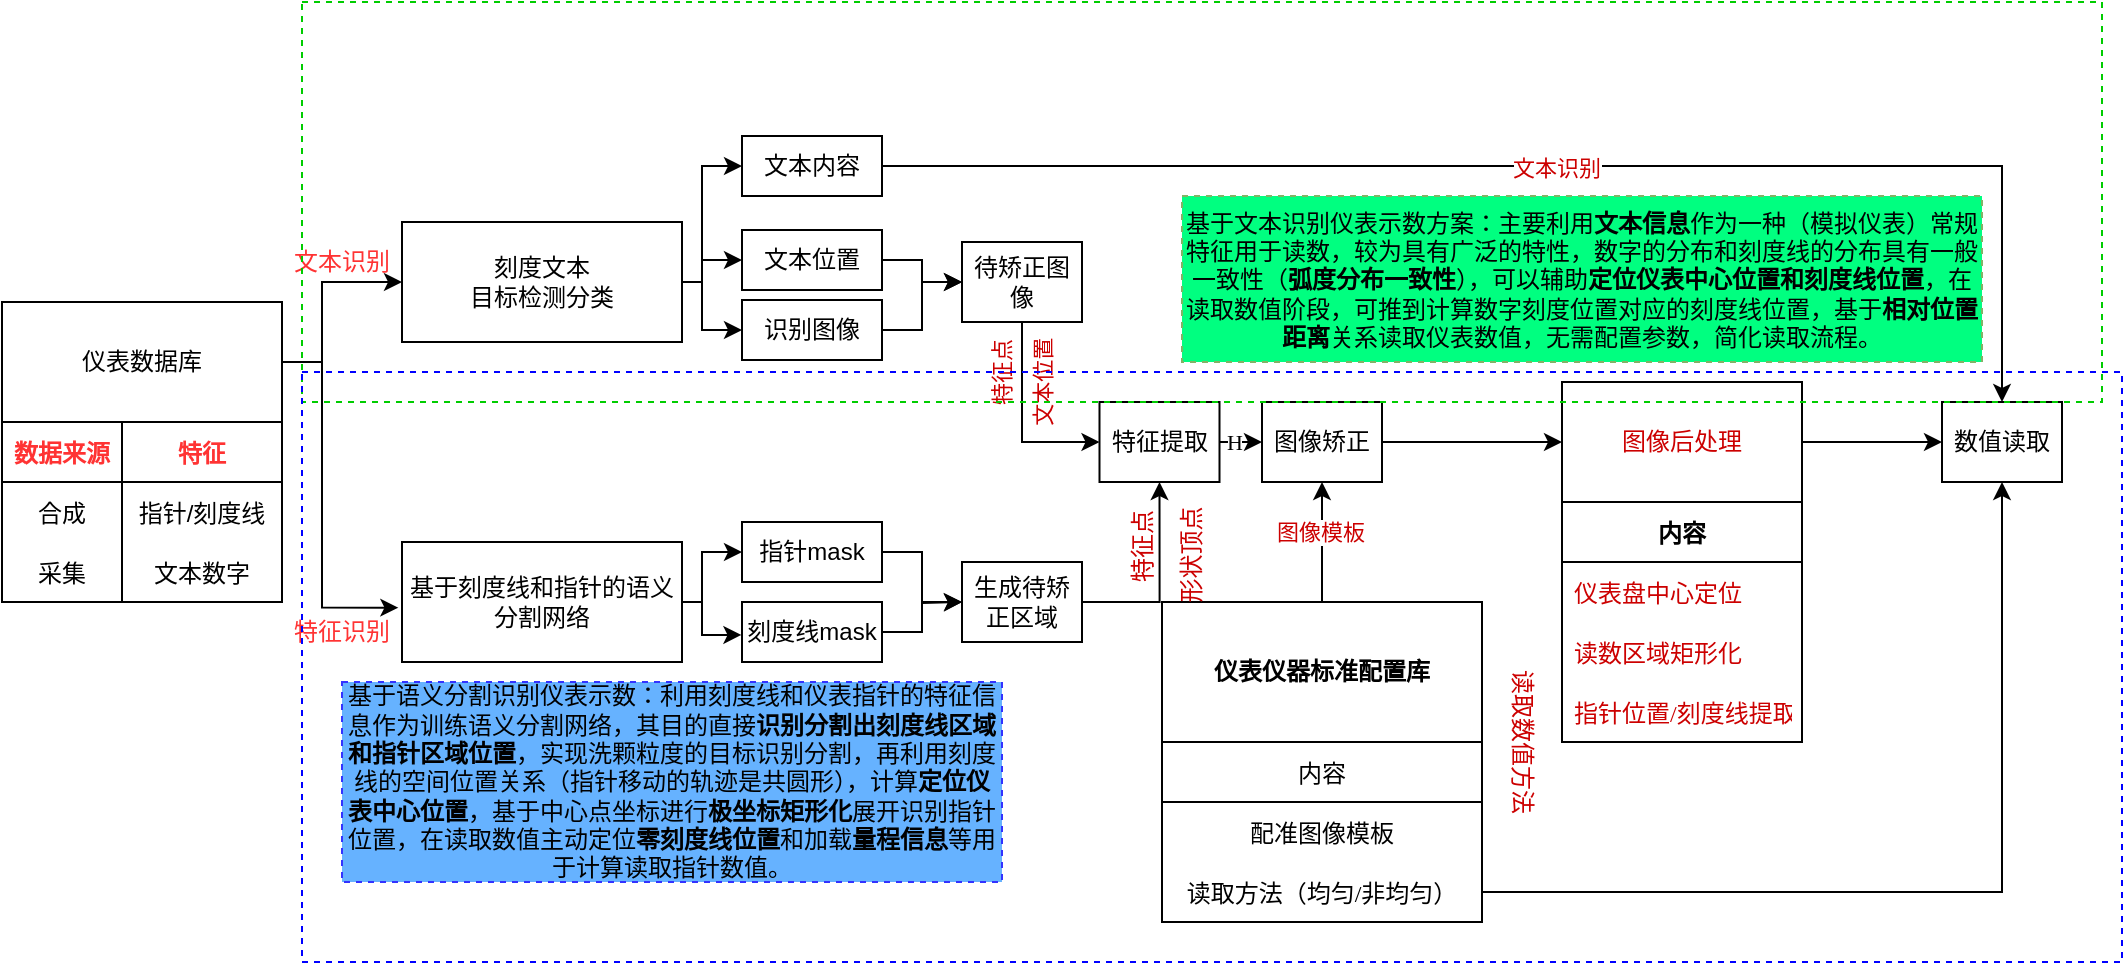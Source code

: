 <mxfile version="15.5.4" type="github">
  <diagram name="Page-1" id="74e2e168-ea6b-b213-b513-2b3c1d86103e">
    <mxGraphModel dx="1117" dy="1024" grid="0" gridSize="10" guides="0" tooltips="1" connect="0" arrows="0" fold="1" page="0" pageScale="1" pageWidth="1100" pageHeight="850" background="none" math="0" shadow="0">
      <root>
        <mxCell id="0" />
        <mxCell id="1" parent="0" />
        <mxCell id="pxwzik7FVnxecyrCKVpQ-69" style="edgeStyle=orthogonalEdgeStyle;rounded=0;orthogonalLoop=1;jettySize=auto;html=1;entryX=0;entryY=0.5;entryDx=0;entryDy=0;fontFamily=Times New Roman;fontColor=#FF3333;" edge="1" parent="1" source="pxwzik7FVnxecyrCKVpQ-1" target="pxwzik7FVnxecyrCKVpQ-7">
          <mxGeometry relative="1" as="geometry">
            <Array as="points">
              <mxPoint x="190" y="150" />
              <mxPoint x="190" y="110" />
            </Array>
          </mxGeometry>
        </mxCell>
        <mxCell id="pxwzik7FVnxecyrCKVpQ-70" style="edgeStyle=orthogonalEdgeStyle;rounded=0;orthogonalLoop=1;jettySize=auto;html=1;exitX=1;exitY=0.5;exitDx=0;exitDy=0;entryX=-0.013;entryY=0.547;entryDx=0;entryDy=0;entryPerimeter=0;fontFamily=Times New Roman;fontColor=#FF3333;" edge="1" parent="1" source="pxwzik7FVnxecyrCKVpQ-1" target="pxwzik7FVnxecyrCKVpQ-8">
          <mxGeometry relative="1" as="geometry">
            <Array as="points">
              <mxPoint x="190" y="150" />
              <mxPoint x="190" y="273" />
            </Array>
          </mxGeometry>
        </mxCell>
        <mxCell id="pxwzik7FVnxecyrCKVpQ-1" value="仪表数据库" style="rounded=0;whiteSpace=wrap;html=1;" vertex="1" parent="1">
          <mxGeometry x="30" y="120" width="140" height="60" as="geometry" />
        </mxCell>
        <mxCell id="pxwzik7FVnxecyrCKVpQ-56" style="edgeStyle=orthogonalEdgeStyle;rounded=0;orthogonalLoop=1;jettySize=auto;html=1;exitX=1;exitY=0.5;exitDx=0;exitDy=0;entryX=0;entryY=0.5;entryDx=0;entryDy=0;fontFamily=Times New Roman;fontColor=#FF3333;" edge="1" parent="1" source="pxwzik7FVnxecyrCKVpQ-7" target="pxwzik7FVnxecyrCKVpQ-53">
          <mxGeometry relative="1" as="geometry">
            <Array as="points">
              <mxPoint x="380" y="110" />
              <mxPoint x="380" y="52" />
            </Array>
          </mxGeometry>
        </mxCell>
        <mxCell id="pxwzik7FVnxecyrCKVpQ-57" style="edgeStyle=orthogonalEdgeStyle;rounded=0;orthogonalLoop=1;jettySize=auto;html=1;exitX=1;exitY=0.25;exitDx=0;exitDy=0;entryX=0;entryY=0.5;entryDx=0;entryDy=0;fontFamily=Times New Roman;fontColor=#FF3333;" edge="1" parent="1" source="pxwzik7FVnxecyrCKVpQ-7" target="pxwzik7FVnxecyrCKVpQ-49">
          <mxGeometry relative="1" as="geometry">
            <Array as="points">
              <mxPoint x="370" y="110" />
              <mxPoint x="380" y="110" />
              <mxPoint x="380" y="99" />
            </Array>
          </mxGeometry>
        </mxCell>
        <mxCell id="pxwzik7FVnxecyrCKVpQ-89" style="edgeStyle=orthogonalEdgeStyle;rounded=0;orthogonalLoop=1;jettySize=auto;html=1;exitX=1;exitY=0.5;exitDx=0;exitDy=0;entryX=0;entryY=0.5;entryDx=0;entryDy=0;fontFamily=Times New Roman;fontColor=#CC0000;" edge="1" parent="1" source="pxwzik7FVnxecyrCKVpQ-7" target="pxwzik7FVnxecyrCKVpQ-87">
          <mxGeometry relative="1" as="geometry">
            <Array as="points">
              <mxPoint x="380" y="110" />
              <mxPoint x="380" y="134" />
            </Array>
          </mxGeometry>
        </mxCell>
        <mxCell id="pxwzik7FVnxecyrCKVpQ-7" value="刻度文本&lt;br&gt;目标检测分类" style="rounded=0;whiteSpace=wrap;html=1;" vertex="1" parent="1">
          <mxGeometry x="230" y="80" width="140" height="60" as="geometry" />
        </mxCell>
        <mxCell id="pxwzik7FVnxecyrCKVpQ-59" style="edgeStyle=orthogonalEdgeStyle;rounded=0;orthogonalLoop=1;jettySize=auto;html=1;exitX=1;exitY=0.5;exitDx=0;exitDy=0;entryX=0;entryY=0.5;entryDx=0;entryDy=0;fontFamily=Times New Roman;fontColor=#FF3333;" edge="1" parent="1" source="pxwzik7FVnxecyrCKVpQ-8" target="pxwzik7FVnxecyrCKVpQ-54">
          <mxGeometry relative="1" as="geometry">
            <Array as="points">
              <mxPoint x="380" y="270" />
              <mxPoint x="380" y="245" />
            </Array>
          </mxGeometry>
        </mxCell>
        <mxCell id="pxwzik7FVnxecyrCKVpQ-60" style="edgeStyle=orthogonalEdgeStyle;rounded=0;orthogonalLoop=1;jettySize=auto;html=1;exitX=1;exitY=0.5;exitDx=0;exitDy=0;entryX=-0.004;entryY=0.549;entryDx=0;entryDy=0;entryPerimeter=0;fontFamily=Times New Roman;fontColor=#FF3333;" edge="1" parent="1" source="pxwzik7FVnxecyrCKVpQ-8" target="pxwzik7FVnxecyrCKVpQ-55">
          <mxGeometry relative="1" as="geometry">
            <Array as="points">
              <mxPoint x="380" y="270" />
              <mxPoint x="380" y="287" />
            </Array>
          </mxGeometry>
        </mxCell>
        <mxCell id="pxwzik7FVnxecyrCKVpQ-8" value="基于刻度线和指针的语义分割网络" style="rounded=0;whiteSpace=wrap;html=1;" vertex="1" parent="1">
          <mxGeometry x="230" y="240" width="140" height="60" as="geometry" />
        </mxCell>
        <mxCell id="pxwzik7FVnxecyrCKVpQ-79" style="edgeStyle=orthogonalEdgeStyle;rounded=0;orthogonalLoop=1;jettySize=auto;html=1;exitX=1;exitY=0.5;exitDx=0;exitDy=0;entryX=0;entryY=0.5;entryDx=0;entryDy=0;fontFamily=Times New Roman;fontColor=#000000;startArrow=none;" edge="1" parent="1" source="pxwzik7FVnxecyrCKVpQ-115" target="pxwzik7FVnxecyrCKVpQ-46">
          <mxGeometry relative="1" as="geometry" />
        </mxCell>
        <mxCell id="pxwzik7FVnxecyrCKVpQ-118" style="edgeStyle=orthogonalEdgeStyle;rounded=0;orthogonalLoop=1;jettySize=auto;html=1;exitX=1;exitY=0.5;exitDx=0;exitDy=0;entryX=0;entryY=0.5;entryDx=0;entryDy=0;fontFamily=Times New Roman;fontColor=#CC0000;" edge="1" parent="1" source="pxwzik7FVnxecyrCKVpQ-19" target="pxwzik7FVnxecyrCKVpQ-115">
          <mxGeometry relative="1" as="geometry" />
        </mxCell>
        <mxCell id="pxwzik7FVnxecyrCKVpQ-19" value="图像矫正" style="rounded=0;whiteSpace=wrap;html=1;align=center;" vertex="1" parent="1">
          <mxGeometry x="660" y="170" width="60" height="40" as="geometry" />
        </mxCell>
        <mxCell id="pxwzik7FVnxecyrCKVpQ-21" value="特征" style="swimlane;fontStyle=1;childLayout=stackLayout;horizontal=1;startSize=30;horizontalStack=0;resizeParent=1;resizeParentMax=0;resizeLast=0;collapsible=1;marginBottom=0;fontColor=#FF3333;" vertex="1" parent="1">
          <mxGeometry x="90" y="180" width="80" height="90" as="geometry">
            <mxRectangle x="30" y="170" width="60" height="30" as="alternateBounds" />
          </mxGeometry>
        </mxCell>
        <mxCell id="pxwzik7FVnxecyrCKVpQ-22" value="指针/刻度线" style="text;strokeColor=none;fillColor=none;align=center;verticalAlign=middle;spacingLeft=4;spacingRight=4;overflow=hidden;points=[[0,0.5],[1,0.5]];portConstraint=eastwest;rotatable=0;" vertex="1" parent="pxwzik7FVnxecyrCKVpQ-21">
          <mxGeometry y="30" width="80" height="30" as="geometry" />
        </mxCell>
        <mxCell id="pxwzik7FVnxecyrCKVpQ-23" value="文本数字" style="text;strokeColor=none;fillColor=none;align=center;verticalAlign=middle;spacingLeft=4;spacingRight=4;overflow=hidden;points=[[0,0.5],[1,0.5]];portConstraint=eastwest;rotatable=0;" vertex="1" parent="pxwzik7FVnxecyrCKVpQ-21">
          <mxGeometry y="60" width="80" height="30" as="geometry" />
        </mxCell>
        <mxCell id="pxwzik7FVnxecyrCKVpQ-38" value="数据来源" style="swimlane;fontStyle=1;childLayout=stackLayout;horizontal=1;startSize=30;horizontalStack=0;resizeParent=1;resizeParentMax=0;resizeLast=0;collapsible=1;marginBottom=0;align=center;fontColor=#FF3333;" vertex="1" parent="1">
          <mxGeometry x="30" y="180" width="60" height="90" as="geometry" />
        </mxCell>
        <mxCell id="pxwzik7FVnxecyrCKVpQ-39" value="合成" style="text;strokeColor=none;fillColor=none;align=center;verticalAlign=middle;spacingLeft=4;spacingRight=4;overflow=hidden;points=[[0,0.5],[1,0.5]];portConstraint=eastwest;rotatable=0;" vertex="1" parent="pxwzik7FVnxecyrCKVpQ-38">
          <mxGeometry y="30" width="60" height="30" as="geometry" />
        </mxCell>
        <mxCell id="pxwzik7FVnxecyrCKVpQ-40" value="采集" style="text;strokeColor=none;fillColor=none;align=center;verticalAlign=middle;spacingLeft=4;spacingRight=4;overflow=hidden;points=[[0,0.5],[1,0.5]];portConstraint=eastwest;rotatable=0;" vertex="1" parent="pxwzik7FVnxecyrCKVpQ-38">
          <mxGeometry y="60" width="60" height="30" as="geometry" />
        </mxCell>
        <mxCell id="pxwzik7FVnxecyrCKVpQ-46" value="数值读取" style="rounded=0;whiteSpace=wrap;html=1;align=center;" vertex="1" parent="1">
          <mxGeometry x="1000" y="170" width="60" height="40" as="geometry" />
        </mxCell>
        <mxCell id="pxwzik7FVnxecyrCKVpQ-65" style="edgeStyle=orthogonalEdgeStyle;rounded=0;orthogonalLoop=1;jettySize=auto;html=1;exitX=1;exitY=0.5;exitDx=0;exitDy=0;entryX=0;entryY=0.5;entryDx=0;entryDy=0;fontFamily=Times New Roman;fontColor=#FF3333;" edge="1" parent="1" source="pxwzik7FVnxecyrCKVpQ-49" target="pxwzik7FVnxecyrCKVpQ-64">
          <mxGeometry relative="1" as="geometry" />
        </mxCell>
        <mxCell id="pxwzik7FVnxecyrCKVpQ-49" value="文本位置" style="rounded=0;whiteSpace=wrap;html=1;" vertex="1" parent="1">
          <mxGeometry x="400" y="84" width="70" height="30" as="geometry" />
        </mxCell>
        <mxCell id="pxwzik7FVnxecyrCKVpQ-51" style="edgeStyle=orthogonalEdgeStyle;rounded=0;orthogonalLoop=1;jettySize=auto;html=1;exitX=0.5;exitY=1;exitDx=0;exitDy=0;fontFamily=Times New Roman;fontColor=#FF3333;" edge="1" parent="1">
          <mxGeometry relative="1" as="geometry">
            <mxPoint x="435" y="67" as="sourcePoint" />
            <mxPoint x="435" y="67" as="targetPoint" />
          </mxGeometry>
        </mxCell>
        <mxCell id="pxwzik7FVnxecyrCKVpQ-91" style="edgeStyle=orthogonalEdgeStyle;rounded=0;orthogonalLoop=1;jettySize=auto;html=1;exitX=1;exitY=0.5;exitDx=0;exitDy=0;entryX=0.5;entryY=0;entryDx=0;entryDy=0;fontFamily=Times New Roman;fontColor=#CC0000;" edge="1" parent="1" source="pxwzik7FVnxecyrCKVpQ-53" target="pxwzik7FVnxecyrCKVpQ-46">
          <mxGeometry relative="1" as="geometry" />
        </mxCell>
        <mxCell id="pxwzik7FVnxecyrCKVpQ-92" value="文本识别" style="edgeLabel;html=1;align=center;verticalAlign=middle;resizable=0;points=[];fontFamily=Times New Roman;fontColor=#CC0000;" vertex="1" connectable="0" parent="pxwzik7FVnxecyrCKVpQ-91">
          <mxGeometry x="-0.007" y="-1" relative="1" as="geometry">
            <mxPoint as="offset" />
          </mxGeometry>
        </mxCell>
        <mxCell id="pxwzik7FVnxecyrCKVpQ-53" value="文本内容" style="rounded=0;whiteSpace=wrap;html=1;" vertex="1" parent="1">
          <mxGeometry x="400" y="37" width="70" height="30" as="geometry" />
        </mxCell>
        <mxCell id="pxwzik7FVnxecyrCKVpQ-94" style="edgeStyle=orthogonalEdgeStyle;rounded=0;orthogonalLoop=1;jettySize=auto;html=1;exitX=1;exitY=0.5;exitDx=0;exitDy=0;entryX=0;entryY=0.5;entryDx=0;entryDy=0;fontFamily=Times New Roman;fontColor=#CC0000;" edge="1" parent="1" source="pxwzik7FVnxecyrCKVpQ-54" target="pxwzik7FVnxecyrCKVpQ-93">
          <mxGeometry relative="1" as="geometry" />
        </mxCell>
        <mxCell id="pxwzik7FVnxecyrCKVpQ-54" value="指针mask" style="rounded=0;whiteSpace=wrap;html=1;" vertex="1" parent="1">
          <mxGeometry x="400" y="230" width="70" height="30" as="geometry" />
        </mxCell>
        <mxCell id="pxwzik7FVnxecyrCKVpQ-95" style="edgeStyle=orthogonalEdgeStyle;rounded=0;orthogonalLoop=1;jettySize=auto;html=1;exitX=1;exitY=0.5;exitDx=0;exitDy=0;fontFamily=Times New Roman;fontColor=#CC0000;" edge="1" parent="1" source="pxwzik7FVnxecyrCKVpQ-55">
          <mxGeometry relative="1" as="geometry">
            <mxPoint x="510" y="270" as="targetPoint" />
          </mxGeometry>
        </mxCell>
        <mxCell id="pxwzik7FVnxecyrCKVpQ-55" value="刻度线mask" style="rounded=0;whiteSpace=wrap;html=1;" vertex="1" parent="1">
          <mxGeometry x="400" y="270" width="70" height="30" as="geometry" />
        </mxCell>
        <mxCell id="pxwzik7FVnxecyrCKVpQ-100" value="" style="edgeStyle=orthogonalEdgeStyle;rounded=0;orthogonalLoop=1;jettySize=auto;html=1;exitX=0.5;exitY=1;exitDx=0;exitDy=0;entryX=0;entryY=0.5;entryDx=0;entryDy=0;fontFamily=Times New Roman;fontColor=#CC0000;" edge="1" parent="1" source="pxwzik7FVnxecyrCKVpQ-64" target="pxwzik7FVnxecyrCKVpQ-96">
          <mxGeometry x="-0.333" y="-20" relative="1" as="geometry">
            <mxPoint as="offset" />
          </mxGeometry>
        </mxCell>
        <mxCell id="pxwzik7FVnxecyrCKVpQ-64" value="待矫正图像" style="rounded=0;whiteSpace=wrap;html=1;align=center;" vertex="1" parent="1">
          <mxGeometry x="510" y="90" width="60" height="40" as="geometry" />
        </mxCell>
        <mxCell id="pxwzik7FVnxecyrCKVpQ-73" value="文本识别" style="text;html=1;strokeColor=none;fillColor=none;align=center;verticalAlign=middle;whiteSpace=wrap;rounded=0;fontFamily=Times New Roman;fontColor=#FF3333;" vertex="1" parent="1">
          <mxGeometry x="170" y="90" width="60" height="20" as="geometry" />
        </mxCell>
        <mxCell id="pxwzik7FVnxecyrCKVpQ-74" value="特征识别" style="text;html=1;strokeColor=none;fillColor=none;align=center;verticalAlign=middle;whiteSpace=wrap;rounded=0;fontFamily=Times New Roman;fontColor=#FF3333;" vertex="1" parent="1">
          <mxGeometry x="170" y="275" width="60" height="20" as="geometry" />
        </mxCell>
        <mxCell id="pxwzik7FVnxecyrCKVpQ-85" style="edgeStyle=orthogonalEdgeStyle;rounded=0;orthogonalLoop=1;jettySize=auto;html=1;exitX=0.5;exitY=0;exitDx=0;exitDy=0;entryX=0.5;entryY=1;entryDx=0;entryDy=0;fontFamily=Times New Roman;fontColor=#000000;" edge="1" parent="1" source="pxwzik7FVnxecyrCKVpQ-80" target="pxwzik7FVnxecyrCKVpQ-19">
          <mxGeometry relative="1" as="geometry" />
        </mxCell>
        <mxCell id="pxwzik7FVnxecyrCKVpQ-86" value="图像模板" style="edgeLabel;html=1;align=center;verticalAlign=middle;resizable=0;points=[];fontFamily=Times New Roman;fontColor=#CC0000;" vertex="1" connectable="0" parent="pxwzik7FVnxecyrCKVpQ-85">
          <mxGeometry x="0.184" y="1" relative="1" as="geometry">
            <mxPoint as="offset" />
          </mxGeometry>
        </mxCell>
        <mxCell id="pxwzik7FVnxecyrCKVpQ-80" value="仪表仪器标准配置库" style="rounded=0;whiteSpace=wrap;html=1;fontFamily=Times New Roman;fontColor=#000000;align=center;fontStyle=1" vertex="1" parent="1">
          <mxGeometry x="610" y="270" width="160" height="70" as="geometry" />
        </mxCell>
        <mxCell id="pxwzik7FVnxecyrCKVpQ-81" value="内容" style="swimlane;fontStyle=0;childLayout=stackLayout;horizontal=1;startSize=30;horizontalStack=0;resizeParent=1;resizeParentMax=0;resizeLast=0;collapsible=1;marginBottom=0;fontFamily=Times New Roman;fontColor=#000000;align=center;" vertex="1" parent="1">
          <mxGeometry x="610" y="340" width="160" height="90" as="geometry" />
        </mxCell>
        <mxCell id="pxwzik7FVnxecyrCKVpQ-82" value="配准图像模板" style="text;strokeColor=none;fillColor=none;align=center;verticalAlign=middle;spacingLeft=4;spacingRight=4;overflow=hidden;points=[[0,0.5],[1,0.5]];portConstraint=eastwest;rotatable=0;fontFamily=Times New Roman;fontColor=#000000;" vertex="1" parent="pxwzik7FVnxecyrCKVpQ-81">
          <mxGeometry y="30" width="160" height="30" as="geometry" />
        </mxCell>
        <mxCell id="pxwzik7FVnxecyrCKVpQ-83" value="读取方法（均匀/非均匀）" style="text;strokeColor=none;fillColor=none;align=center;verticalAlign=middle;spacingLeft=4;spacingRight=4;overflow=hidden;points=[[0,0.5],[1,0.5]];portConstraint=eastwest;rotatable=0;fontFamily=Times New Roman;fontColor=#000000;" vertex="1" parent="pxwzik7FVnxecyrCKVpQ-81">
          <mxGeometry y="60" width="160" height="30" as="geometry" />
        </mxCell>
        <mxCell id="pxwzik7FVnxecyrCKVpQ-109" style="edgeStyle=orthogonalEdgeStyle;rounded=0;orthogonalLoop=1;jettySize=auto;html=1;exitX=1;exitY=0.5;exitDx=0;exitDy=0;entryX=0;entryY=0.5;entryDx=0;entryDy=0;fontFamily=Times New Roman;fontColor=#CC0000;" edge="1" parent="1" source="pxwzik7FVnxecyrCKVpQ-87" target="pxwzik7FVnxecyrCKVpQ-64">
          <mxGeometry relative="1" as="geometry" />
        </mxCell>
        <mxCell id="pxwzik7FVnxecyrCKVpQ-87" value="识别图像" style="rounded=0;whiteSpace=wrap;html=1;" vertex="1" parent="1">
          <mxGeometry x="400" y="119" width="70" height="30" as="geometry" />
        </mxCell>
        <mxCell id="pxwzik7FVnxecyrCKVpQ-99" style="edgeStyle=orthogonalEdgeStyle;rounded=0;orthogonalLoop=1;jettySize=auto;html=1;exitX=1;exitY=0.5;exitDx=0;exitDy=0;entryX=0.5;entryY=1;entryDx=0;entryDy=0;fontFamily=Times New Roman;fontColor=#CC0000;" edge="1" parent="1" source="pxwzik7FVnxecyrCKVpQ-93" target="pxwzik7FVnxecyrCKVpQ-96">
          <mxGeometry relative="1" as="geometry" />
        </mxCell>
        <mxCell id="pxwzik7FVnxecyrCKVpQ-93" value="生成待矫正区域" style="rounded=0;whiteSpace=wrap;html=1;align=center;" vertex="1" parent="1">
          <mxGeometry x="510" y="250" width="60" height="40" as="geometry" />
        </mxCell>
        <mxCell id="pxwzik7FVnxecyrCKVpQ-110" style="edgeStyle=orthogonalEdgeStyle;rounded=0;orthogonalLoop=1;jettySize=auto;html=1;exitX=1;exitY=0.5;exitDx=0;exitDy=0;entryX=0;entryY=0.5;entryDx=0;entryDy=0;fontFamily=Times New Roman;fontColor=#CC0000;" edge="1" parent="1" source="pxwzik7FVnxecyrCKVpQ-96" target="pxwzik7FVnxecyrCKVpQ-19">
          <mxGeometry relative="1" as="geometry" />
        </mxCell>
        <mxCell id="pxwzik7FVnxecyrCKVpQ-131" value="H" style="edgeLabel;html=1;align=center;verticalAlign=middle;resizable=0;points=[];fontFamily=Times New Roman;fontColor=#000000;" vertex="1" connectable="0" parent="pxwzik7FVnxecyrCKVpQ-110">
          <mxGeometry x="-0.348" relative="1" as="geometry">
            <mxPoint as="offset" />
          </mxGeometry>
        </mxCell>
        <mxCell id="pxwzik7FVnxecyrCKVpQ-96" value="特征提取" style="rounded=0;whiteSpace=wrap;html=1;align=center;" vertex="1" parent="1">
          <mxGeometry x="578.75" y="170" width="60" height="40" as="geometry" />
        </mxCell>
        <mxCell id="pxwzik7FVnxecyrCKVpQ-102" value="特征点" style="text;html=1;strokeColor=none;fillColor=none;align=center;verticalAlign=middle;whiteSpace=wrap;rounded=0;fontFamily=Times New Roman;fontColor=#CC0000;rotation=-90;" vertex="1" parent="1">
          <mxGeometry x="578.75" y="230" width="42.5" height="25" as="geometry" />
        </mxCell>
        <mxCell id="pxwzik7FVnxecyrCKVpQ-103" value="形状顶点" style="text;html=1;strokeColor=none;fillColor=none;align=center;verticalAlign=middle;whiteSpace=wrap;rounded=0;fontFamily=Times New Roman;fontColor=#CC0000;rotation=-90;" vertex="1" parent="1">
          <mxGeometry x="600" y="233.75" width="50" height="25" as="geometry" />
        </mxCell>
        <mxCell id="pxwzik7FVnxecyrCKVpQ-106" value="&lt;span style=&quot;font-size: 11px ; background-color: rgb(255 , 255 , 255)&quot;&gt;文本位置&lt;/span&gt;" style="text;html=1;strokeColor=none;fillColor=none;align=center;verticalAlign=middle;whiteSpace=wrap;rounded=0;fontFamily=Times New Roman;fontColor=#CC0000;rotation=-90;" vertex="1" parent="1">
          <mxGeometry x="521" y="150" width="58.75" height="20" as="geometry" />
        </mxCell>
        <mxCell id="pxwzik7FVnxecyrCKVpQ-104" value="&lt;span style=&quot;font-size: 11px ; background-color: rgb(255 , 255 , 255)&quot;&gt;特征点&lt;/span&gt;" style="text;html=1;strokeColor=none;fillColor=none;align=center;verticalAlign=middle;whiteSpace=wrap;rounded=0;fontFamily=Times New Roman;fontColor=#CC0000;rotation=-90;" vertex="1" parent="1">
          <mxGeometry x="510" y="145" width="40" height="20" as="geometry" />
        </mxCell>
        <mxCell id="pxwzik7FVnxecyrCKVpQ-111" style="edgeStyle=orthogonalEdgeStyle;rounded=0;orthogonalLoop=1;jettySize=auto;html=1;exitX=1;exitY=0.5;exitDx=0;exitDy=0;entryX=0.5;entryY=1;entryDx=0;entryDy=0;fontFamily=Times New Roman;fontColor=#CC0000;" edge="1" parent="1" source="pxwzik7FVnxecyrCKVpQ-83" target="pxwzik7FVnxecyrCKVpQ-46">
          <mxGeometry relative="1" as="geometry" />
        </mxCell>
        <mxCell id="pxwzik7FVnxecyrCKVpQ-113" value="读取数值方法" style="text;html=1;strokeColor=none;fillColor=none;align=center;verticalAlign=middle;whiteSpace=wrap;rounded=0;fontFamily=Times New Roman;fontColor=#CC0000;rotation=90;" vertex="1" parent="1">
          <mxGeometry x="730" y="330" width="120" height="20" as="geometry" />
        </mxCell>
        <mxCell id="pxwzik7FVnxecyrCKVpQ-115" value="图像后处理" style="rounded=0;whiteSpace=wrap;html=1;fontFamily=Times New Roman;fontColor=#CC0000;align=center;" vertex="1" parent="1">
          <mxGeometry x="810" y="160" width="120" height="60" as="geometry" />
        </mxCell>
        <mxCell id="pxwzik7FVnxecyrCKVpQ-119" value="内容" style="swimlane;fontStyle=1;childLayout=stackLayout;horizontal=1;startSize=30;horizontalStack=0;resizeParent=1;resizeParentMax=0;resizeLast=0;collapsible=1;marginBottom=0;fontFamily=Times New Roman;fontColor=#000000;align=center;" vertex="1" parent="1">
          <mxGeometry x="810" y="220" width="120" height="120" as="geometry" />
        </mxCell>
        <mxCell id="pxwzik7FVnxecyrCKVpQ-120" value="仪表盘中心定位" style="text;strokeColor=none;fillColor=none;align=left;verticalAlign=middle;spacingLeft=4;spacingRight=4;overflow=hidden;points=[[0,0.5],[1,0.5]];portConstraint=eastwest;rotatable=0;fontFamily=Times New Roman;fontColor=#CC0000;" vertex="1" parent="pxwzik7FVnxecyrCKVpQ-119">
          <mxGeometry y="30" width="120" height="30" as="geometry" />
        </mxCell>
        <mxCell id="pxwzik7FVnxecyrCKVpQ-121" value="读数区域矩形化" style="text;strokeColor=none;fillColor=none;align=left;verticalAlign=middle;spacingLeft=4;spacingRight=4;overflow=hidden;points=[[0,0.5],[1,0.5]];portConstraint=eastwest;rotatable=0;fontFamily=Times New Roman;fontColor=#CC0000;" vertex="1" parent="pxwzik7FVnxecyrCKVpQ-119">
          <mxGeometry y="60" width="120" height="30" as="geometry" />
        </mxCell>
        <mxCell id="pxwzik7FVnxecyrCKVpQ-122" value="指针位置/刻度线提取" style="text;strokeColor=none;fillColor=none;align=left;verticalAlign=middle;spacingLeft=4;spacingRight=4;overflow=hidden;points=[[0,0.5],[1,0.5]];portConstraint=eastwest;rotatable=0;fontFamily=Times New Roman;fontColor=#CC0000;" vertex="1" parent="pxwzik7FVnxecyrCKVpQ-119">
          <mxGeometry y="90" width="120" height="30" as="geometry" />
        </mxCell>
        <mxCell id="pxwzik7FVnxecyrCKVpQ-123" value="" style="rounded=0;whiteSpace=wrap;html=1;fontFamily=Times New Roman;fontColor=#000000;align=center;labelBackgroundColor=none;fillColor=none;dashed=1;strokeColor=#00CC00;" vertex="1" parent="1">
          <mxGeometry x="180" y="-30" width="900" height="200" as="geometry" />
        </mxCell>
        <mxCell id="pxwzik7FVnxecyrCKVpQ-125" value="" style="rounded=0;whiteSpace=wrap;html=1;fontFamily=Times New Roman;fontColor=#000000;align=center;labelBackgroundColor=none;fillColor=none;dashed=1;strokeColor=#0000FF;" vertex="1" parent="1">
          <mxGeometry x="180" y="155" width="910" height="295" as="geometry" />
        </mxCell>
        <mxCell id="pxwzik7FVnxecyrCKVpQ-129" value="基于语义分割识别仪表示数：利用刻度线和仪表指针的特征信息作为训练语义分割网络，其目的直接&lt;b&gt;识别分割出刻度线区域和指针区域位置&lt;/b&gt;，实现洗颗粒度的目标识别分割，再利用刻度线的空间位置关系（指针移动的轨迹是共圆形），计算&lt;b&gt;定位仪表中心位置&lt;/b&gt;，基于中心点坐标进行&lt;b&gt;极坐标矩形化&lt;/b&gt;展开识别指针位置，在读取数值主动定位&lt;b&gt;零刻度线位置&lt;/b&gt;和加载&lt;b&gt;量程信息&lt;/b&gt;等用于计算读取指针数值。" style="text;html=1;strokeColor=#3333FF;fillColor=#66B2FF;align=center;verticalAlign=middle;whiteSpace=wrap;rounded=0;dashed=1;labelBackgroundColor=none;fontFamily=Times New Roman;" vertex="1" parent="1">
          <mxGeometry x="200" y="310" width="330" height="100" as="geometry" />
        </mxCell>
        <mxCell id="pxwzik7FVnxecyrCKVpQ-130" value="基于文本识别仪表示数方案：主要利用&lt;b&gt;文本信息&lt;/b&gt;作为一种（模拟仪表）常规特征用于读数，较为具有广泛的特性，数字的分布和刻度线的分布具有一般一致性（&lt;b&gt;弧度分布一致性&lt;/b&gt;），可以辅助&lt;b&gt;定位仪表中心位置和刻度线位置&lt;/b&gt;，在读取数值阶段，可推到计算数字刻度位置对应的刻度线位置，基于&lt;b&gt;相对位置距离&lt;/b&gt;关系读取仪表数值，无需配置参数，简化读取流程。" style="text;html=1;strokeColor=#82b366;fillColor=#00FF80;align=center;verticalAlign=middle;whiteSpace=wrap;rounded=0;dashed=1;labelBackgroundColor=none;fontFamily=Times New Roman;" vertex="1" parent="1">
          <mxGeometry x="620" y="67" width="400" height="83" as="geometry" />
        </mxCell>
      </root>
    </mxGraphModel>
  </diagram>
</mxfile>
